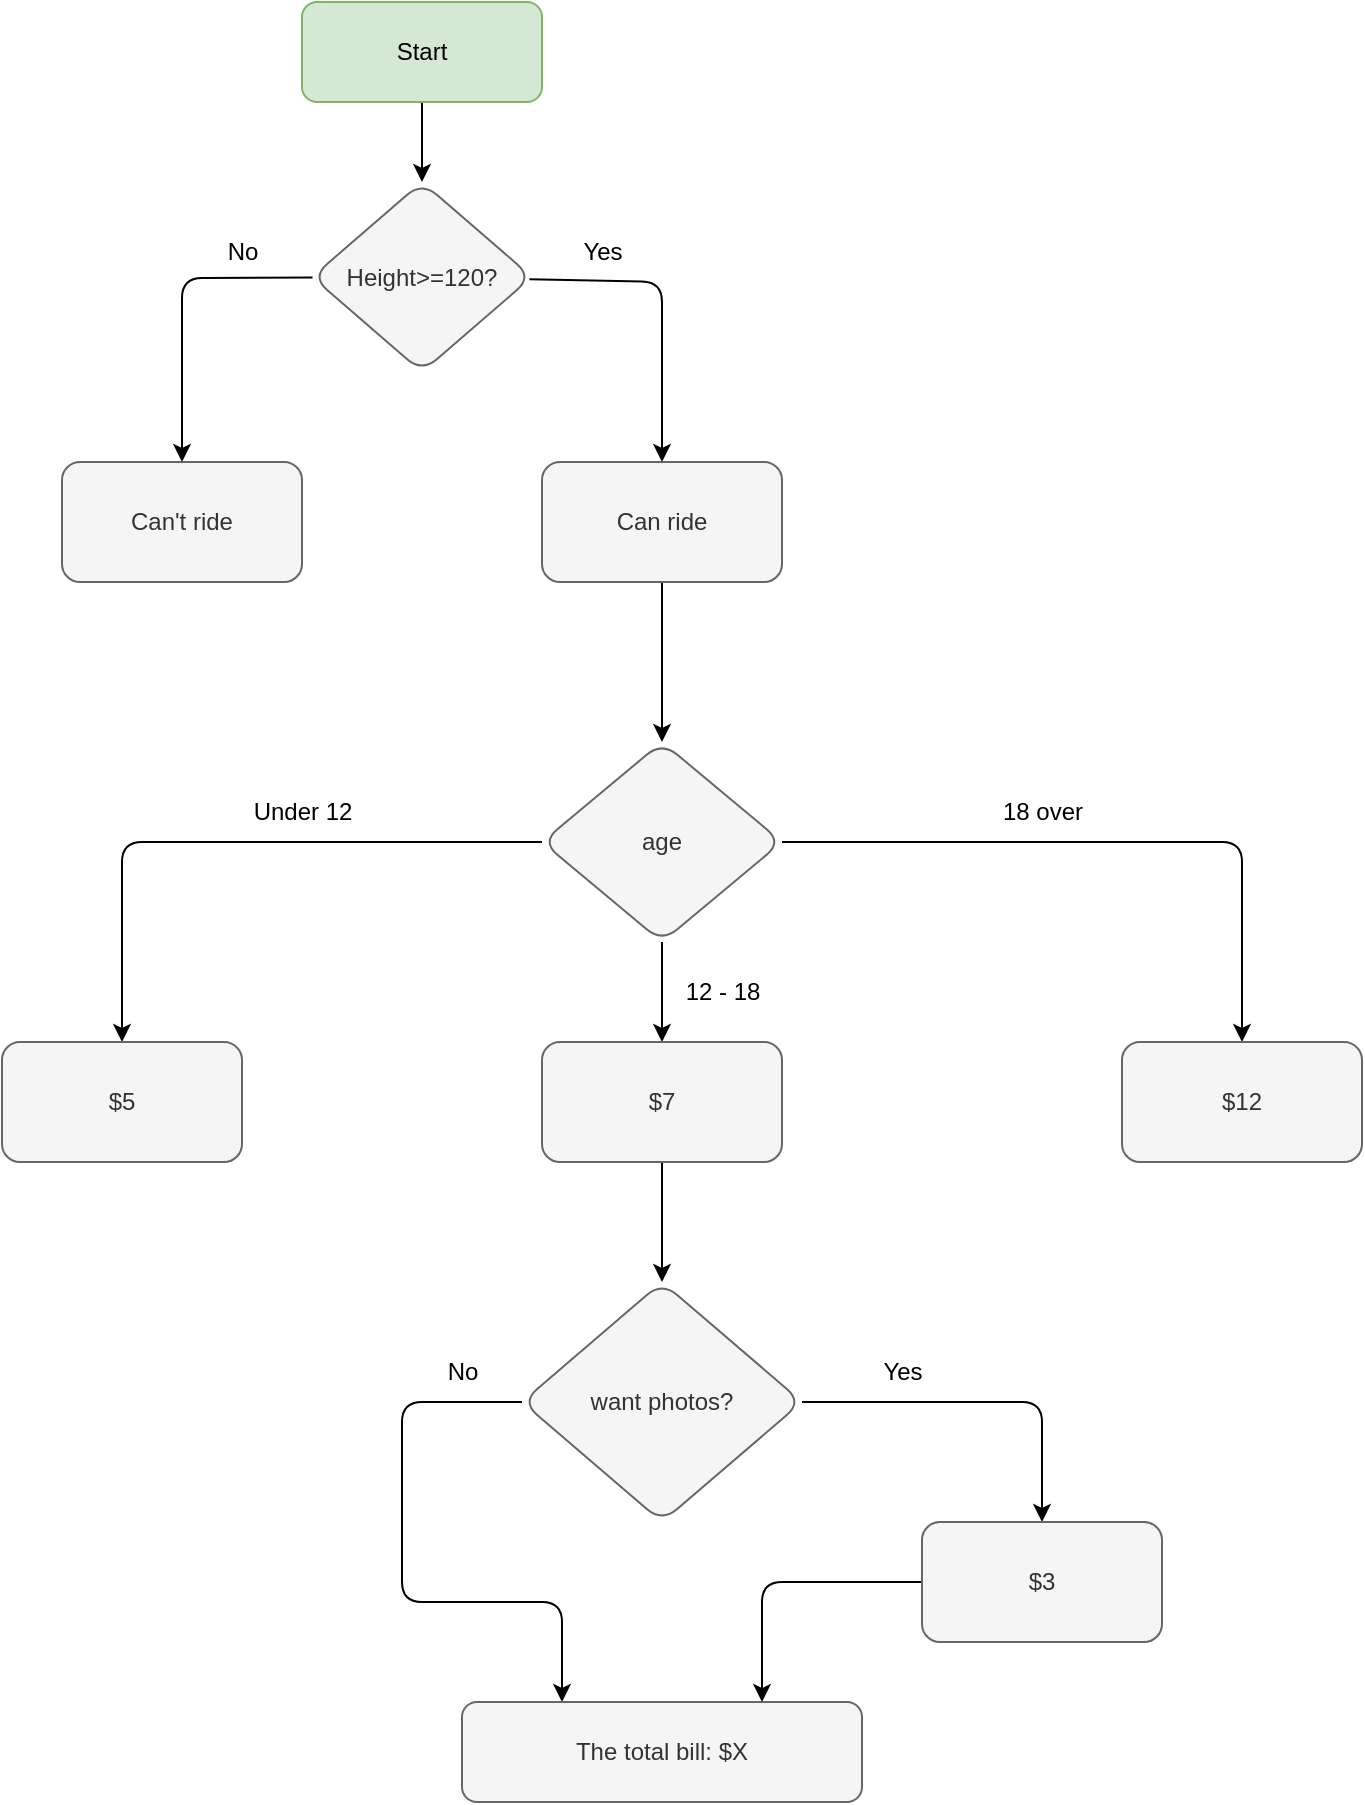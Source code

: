 <mxfile>
    <diagram id="pWlyCtY8VTpKeiBBeLHz" name="Page-1">
        <mxGraphModel dx="1127" dy="497" grid="1" gridSize="10" guides="1" tooltips="1" connect="1" arrows="1" fold="1" page="1" pageScale="1" pageWidth="850" pageHeight="1100" math="0" shadow="0">
            <root>
                <mxCell id="0"/>
                <mxCell id="1" parent="0"/>
                <mxCell id="4" value="" style="edgeStyle=none;html=1;" parent="1" source="2" target="3" edge="1">
                    <mxGeometry relative="1" as="geometry"/>
                </mxCell>
                <mxCell id="2" value="Start" style="rounded=1;whiteSpace=wrap;html=1;fillColor=#d5e8d4;strokeColor=#82b366;" parent="1" vertex="1">
                    <mxGeometry x="210" y="10" width="120" height="50" as="geometry"/>
                </mxCell>
                <mxCell id="8" value="" style="edgeStyle=none;html=1;" parent="1" source="3" target="7" edge="1">
                    <mxGeometry relative="1" as="geometry">
                        <Array as="points">
                            <mxPoint x="150" y="148"/>
                        </Array>
                    </mxGeometry>
                </mxCell>
                <mxCell id="12" style="edgeStyle=none;html=1;entryX=0.5;entryY=0;entryDx=0;entryDy=0;" parent="1" source="3" target="11" edge="1">
                    <mxGeometry relative="1" as="geometry">
                        <Array as="points">
                            <mxPoint x="390" y="150"/>
                        </Array>
                    </mxGeometry>
                </mxCell>
                <mxCell id="3" value="Height&amp;gt;=120?" style="rhombus;whiteSpace=wrap;html=1;rounded=1;fillColor=#f5f5f5;fontColor=#333333;strokeColor=#666666;" parent="1" vertex="1">
                    <mxGeometry x="215" y="100" width="110" height="95" as="geometry"/>
                </mxCell>
                <mxCell id="7" value="Can&#39;t ride" style="whiteSpace=wrap;html=1;fillColor=#f5f5f5;strokeColor=#666666;fontColor=#333333;rounded=1;" parent="1" vertex="1">
                    <mxGeometry x="90" y="240" width="120" height="60" as="geometry"/>
                </mxCell>
                <mxCell id="10" value="No" style="text;html=1;align=center;verticalAlign=middle;resizable=0;points=[];autosize=1;strokeColor=none;fillColor=none;" parent="1" vertex="1">
                    <mxGeometry x="160" y="120" width="40" height="30" as="geometry"/>
                </mxCell>
                <mxCell id="15" value="" style="edgeStyle=none;html=1;" parent="1" source="11" target="14" edge="1">
                    <mxGeometry relative="1" as="geometry"/>
                </mxCell>
                <mxCell id="11" value="Can ride" style="whiteSpace=wrap;html=1;fillColor=#f5f5f5;strokeColor=#666666;fontColor=#333333;rounded=1;" parent="1" vertex="1">
                    <mxGeometry x="330" y="240" width="120" height="60" as="geometry"/>
                </mxCell>
                <mxCell id="13" value="Yes" style="text;html=1;align=center;verticalAlign=middle;resizable=0;points=[];autosize=1;strokeColor=none;fillColor=none;" parent="1" vertex="1">
                    <mxGeometry x="340" y="120" width="40" height="30" as="geometry"/>
                </mxCell>
                <mxCell id="17" value="" style="edgeStyle=none;html=1;" parent="1" source="14" target="16" edge="1">
                    <mxGeometry relative="1" as="geometry">
                        <Array as="points">
                            <mxPoint x="120" y="430"/>
                        </Array>
                    </mxGeometry>
                </mxCell>
                <mxCell id="20" style="edgeStyle=none;html=1;entryX=0.5;entryY=0;entryDx=0;entryDy=0;" parent="1" source="14" target="19" edge="1">
                    <mxGeometry relative="1" as="geometry">
                        <Array as="points">
                            <mxPoint x="680" y="430"/>
                        </Array>
                    </mxGeometry>
                </mxCell>
                <mxCell id="23" style="edgeStyle=none;html=1;entryX=0.5;entryY=0;entryDx=0;entryDy=0;" edge="1" parent="1" source="14" target="22">
                    <mxGeometry relative="1" as="geometry"/>
                </mxCell>
                <mxCell id="14" value="age" style="rhombus;whiteSpace=wrap;html=1;fillColor=#f5f5f5;strokeColor=#666666;fontColor=#333333;rounded=1;" parent="1" vertex="1">
                    <mxGeometry x="330" y="380" width="120" height="100" as="geometry"/>
                </mxCell>
                <mxCell id="16" value="$5" style="whiteSpace=wrap;html=1;fillColor=#f5f5f5;strokeColor=#666666;fontColor=#333333;rounded=1;" parent="1" vertex="1">
                    <mxGeometry x="60" y="530" width="120" height="60" as="geometry"/>
                </mxCell>
                <mxCell id="18" value="Under 12" style="text;html=1;align=center;verticalAlign=middle;resizable=0;points=[];autosize=1;strokeColor=none;fillColor=none;" parent="1" vertex="1">
                    <mxGeometry x="175" y="400" width="70" height="30" as="geometry"/>
                </mxCell>
                <mxCell id="19" value="$12" style="whiteSpace=wrap;html=1;fillColor=#f5f5f5;strokeColor=#666666;fontColor=#333333;rounded=1;" parent="1" vertex="1">
                    <mxGeometry x="620" y="530" width="120" height="60" as="geometry"/>
                </mxCell>
                <mxCell id="21" value="18 over" style="text;html=1;align=center;verticalAlign=middle;resizable=0;points=[];autosize=1;strokeColor=none;fillColor=none;" parent="1" vertex="1">
                    <mxGeometry x="550" y="400" width="60" height="30" as="geometry"/>
                </mxCell>
                <mxCell id="26" value="" style="edgeStyle=none;html=1;" edge="1" parent="1" source="22" target="25">
                    <mxGeometry relative="1" as="geometry"/>
                </mxCell>
                <mxCell id="22" value="$7" style="whiteSpace=wrap;html=1;fillColor=#f5f5f5;strokeColor=#666666;fontColor=#333333;rounded=1;" vertex="1" parent="1">
                    <mxGeometry x="330" y="530" width="120" height="60" as="geometry"/>
                </mxCell>
                <mxCell id="24" value="12 - 18" style="text;html=1;align=center;verticalAlign=middle;resizable=0;points=[];autosize=1;strokeColor=none;fillColor=none;" vertex="1" parent="1">
                    <mxGeometry x="390" y="490" width="60" height="30" as="geometry"/>
                </mxCell>
                <mxCell id="30" style="edgeStyle=none;html=1;entryX=0.5;entryY=0;entryDx=0;entryDy=0;" edge="1" parent="1" source="25" target="29">
                    <mxGeometry relative="1" as="geometry">
                        <Array as="points">
                            <mxPoint x="580" y="710"/>
                        </Array>
                    </mxGeometry>
                </mxCell>
                <mxCell id="33" style="edgeStyle=none;html=1;entryX=0.25;entryY=0;entryDx=0;entryDy=0;" edge="1" parent="1" source="25" target="28">
                    <mxGeometry relative="1" as="geometry">
                        <Array as="points">
                            <mxPoint x="260" y="710"/>
                            <mxPoint x="260" y="810"/>
                            <mxPoint x="340" y="810"/>
                        </Array>
                    </mxGeometry>
                </mxCell>
                <mxCell id="25" value="want photos?" style="rhombus;whiteSpace=wrap;html=1;fillColor=#f5f5f5;strokeColor=#666666;fontColor=#333333;rounded=1;" vertex="1" parent="1">
                    <mxGeometry x="320" y="650" width="140" height="120" as="geometry"/>
                </mxCell>
                <mxCell id="28" value="The total bill: $X" style="whiteSpace=wrap;html=1;fillColor=#f5f5f5;strokeColor=#666666;fontColor=#333333;rounded=1;" vertex="1" parent="1">
                    <mxGeometry x="290" y="860" width="200" height="50" as="geometry"/>
                </mxCell>
                <mxCell id="32" style="edgeStyle=none;html=1;entryX=0.75;entryY=0;entryDx=0;entryDy=0;" edge="1" parent="1" source="29" target="28">
                    <mxGeometry relative="1" as="geometry">
                        <Array as="points">
                            <mxPoint x="440" y="800"/>
                        </Array>
                    </mxGeometry>
                </mxCell>
                <mxCell id="29" value="$3" style="whiteSpace=wrap;html=1;fillColor=#f5f5f5;strokeColor=#666666;fontColor=#333333;rounded=1;" vertex="1" parent="1">
                    <mxGeometry x="520" y="770" width="120" height="60" as="geometry"/>
                </mxCell>
                <mxCell id="34" value="Yes" style="text;html=1;align=center;verticalAlign=middle;resizable=0;points=[];autosize=1;strokeColor=none;fillColor=none;" vertex="1" parent="1">
                    <mxGeometry x="490" y="680" width="40" height="30" as="geometry"/>
                </mxCell>
                <mxCell id="35" value="No" style="text;html=1;align=center;verticalAlign=middle;resizable=0;points=[];autosize=1;strokeColor=none;fillColor=none;" vertex="1" parent="1">
                    <mxGeometry x="270" y="680" width="40" height="30" as="geometry"/>
                </mxCell>
            </root>
        </mxGraphModel>
    </diagram>
</mxfile>
